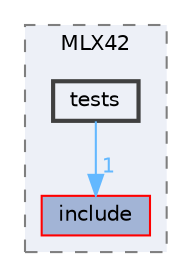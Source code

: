 digraph "/home/ssergiu/projects/cub3d/external/MLX42/tests"
{
 // INTERACTIVE_SVG=YES
 // LATEX_PDF_SIZE
  bgcolor="transparent";
  edge [fontname=Helvetica,fontsize=10,labelfontname=Helvetica,labelfontsize=10];
  node [fontname=Helvetica,fontsize=10,shape=box,height=0.2,width=0.4];
  compound=true
  subgraph clusterdir_11abbf317cd53e638177772e75d1c6fb {
    graph [ bgcolor="#edf0f7", pencolor="grey50", label="MLX42", fontname=Helvetica,fontsize=10 style="filled,dashed", URL="dir_11abbf317cd53e638177772e75d1c6fb.html",tooltip=""]
  dir_57f9f8135cb30bcd09741815a2d87e1d [label="include", fillcolor="#a2b4d6", color="red", style="filled", URL="dir_57f9f8135cb30bcd09741815a2d87e1d.html",tooltip=""];
  dir_e106095da6cfd26c33d78613c99e45aa [label="tests", fillcolor="#edf0f7", color="grey25", style="filled,bold", URL="dir_e106095da6cfd26c33d78613c99e45aa.html",tooltip=""];
  }
  dir_e106095da6cfd26c33d78613c99e45aa->dir_57f9f8135cb30bcd09741815a2d87e1d [headlabel="1", labeldistance=1.5 headhref="dir_000031_000012.html" color="steelblue1" fontcolor="steelblue1"];
}
